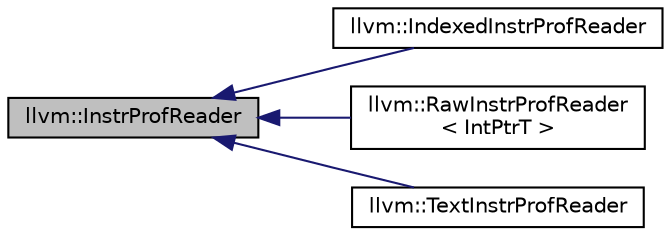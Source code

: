 digraph "llvm::InstrProfReader"
{
 // LATEX_PDF_SIZE
  bgcolor="transparent";
  edge [fontname="Helvetica",fontsize="10",labelfontname="Helvetica",labelfontsize="10"];
  node [fontname="Helvetica",fontsize="10",shape="box"];
  rankdir="LR";
  Node1 [label="llvm::InstrProfReader",height=0.2,width=0.4,color="black", fillcolor="grey75", style="filled", fontcolor="black",tooltip="Base class and interface for reading profiling data of any known instrprof format."];
  Node1 -> Node2 [dir="back",color="midnightblue",fontsize="10",style="solid",fontname="Helvetica"];
  Node2 [label="llvm::IndexedInstrProfReader",height=0.2,width=0.4,color="black",URL="$classllvm_1_1IndexedInstrProfReader.html",tooltip="Reader for the indexed binary instrprof format."];
  Node1 -> Node3 [dir="back",color="midnightblue",fontsize="10",style="solid",fontname="Helvetica"];
  Node3 [label="llvm::RawInstrProfReader\l\< IntPtrT \>",height=0.2,width=0.4,color="black",URL="$classllvm_1_1RawInstrProfReader.html",tooltip="Reader for the raw instrprof binary format from runtime."];
  Node1 -> Node4 [dir="back",color="midnightblue",fontsize="10",style="solid",fontname="Helvetica"];
  Node4 [label="llvm::TextInstrProfReader",height=0.2,width=0.4,color="black",URL="$classllvm_1_1TextInstrProfReader.html",tooltip="Reader for the simple text based instrprof format."];
}
